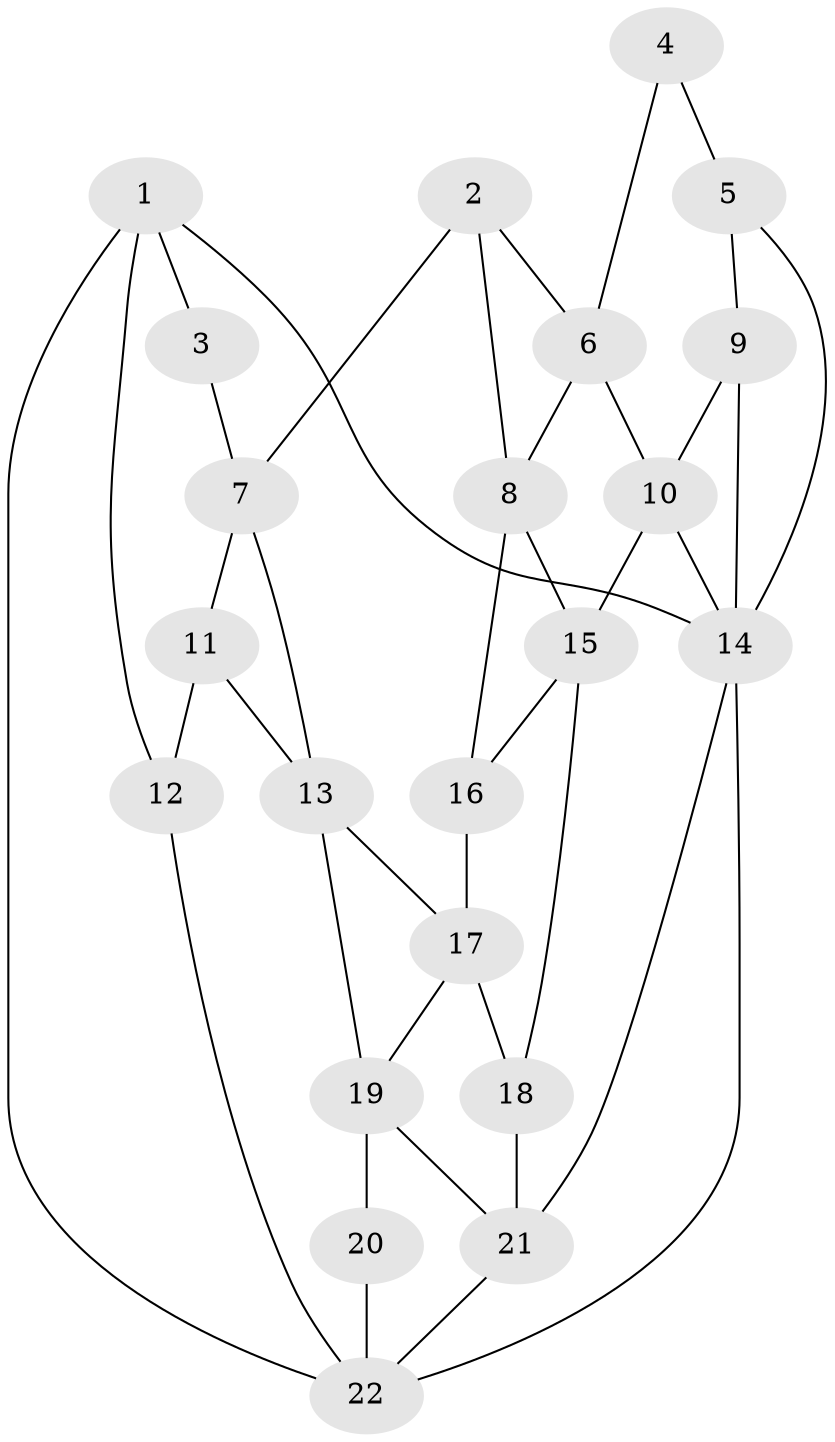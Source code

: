// original degree distribution, {3: 0.037037037037037035, 5: 0.5925925925925926, 4: 0.2037037037037037, 6: 0.16666666666666666}
// Generated by graph-tools (version 1.1) at 2025/38/03/04/25 23:38:23]
// undirected, 22 vertices, 39 edges
graph export_dot {
  node [color=gray90,style=filled];
  1;
  2;
  3;
  4;
  5;
  6;
  7;
  8;
  9;
  10;
  11;
  12;
  13;
  14;
  15;
  16;
  17;
  18;
  19;
  20;
  21;
  22;
  1 -- 3 [weight=1.0];
  1 -- 12 [weight=1.0];
  1 -- 14 [weight=1.0];
  1 -- 22 [weight=1.0];
  2 -- 6 [weight=1.0];
  2 -- 7 [weight=1.0];
  2 -- 8 [weight=1.0];
  3 -- 7 [weight=1.0];
  4 -- 5 [weight=2.0];
  4 -- 6 [weight=2.0];
  5 -- 9 [weight=1.0];
  5 -- 14 [weight=1.0];
  6 -- 8 [weight=1.0];
  6 -- 10 [weight=1.0];
  7 -- 11 [weight=1.0];
  7 -- 13 [weight=1.0];
  8 -- 15 [weight=1.0];
  8 -- 16 [weight=1.0];
  9 -- 10 [weight=2.0];
  9 -- 14 [weight=1.0];
  10 -- 14 [weight=1.0];
  10 -- 15 [weight=1.0];
  11 -- 12 [weight=2.0];
  11 -- 13 [weight=1.0];
  12 -- 22 [weight=1.0];
  13 -- 17 [weight=1.0];
  13 -- 19 [weight=1.0];
  14 -- 21 [weight=1.0];
  14 -- 22 [weight=1.0];
  15 -- 16 [weight=1.0];
  15 -- 18 [weight=1.0];
  16 -- 17 [weight=2.0];
  17 -- 18 [weight=1.0];
  17 -- 19 [weight=1.0];
  18 -- 21 [weight=2.0];
  19 -- 20 [weight=2.0];
  19 -- 21 [weight=1.0];
  20 -- 22 [weight=2.0];
  21 -- 22 [weight=1.0];
}
